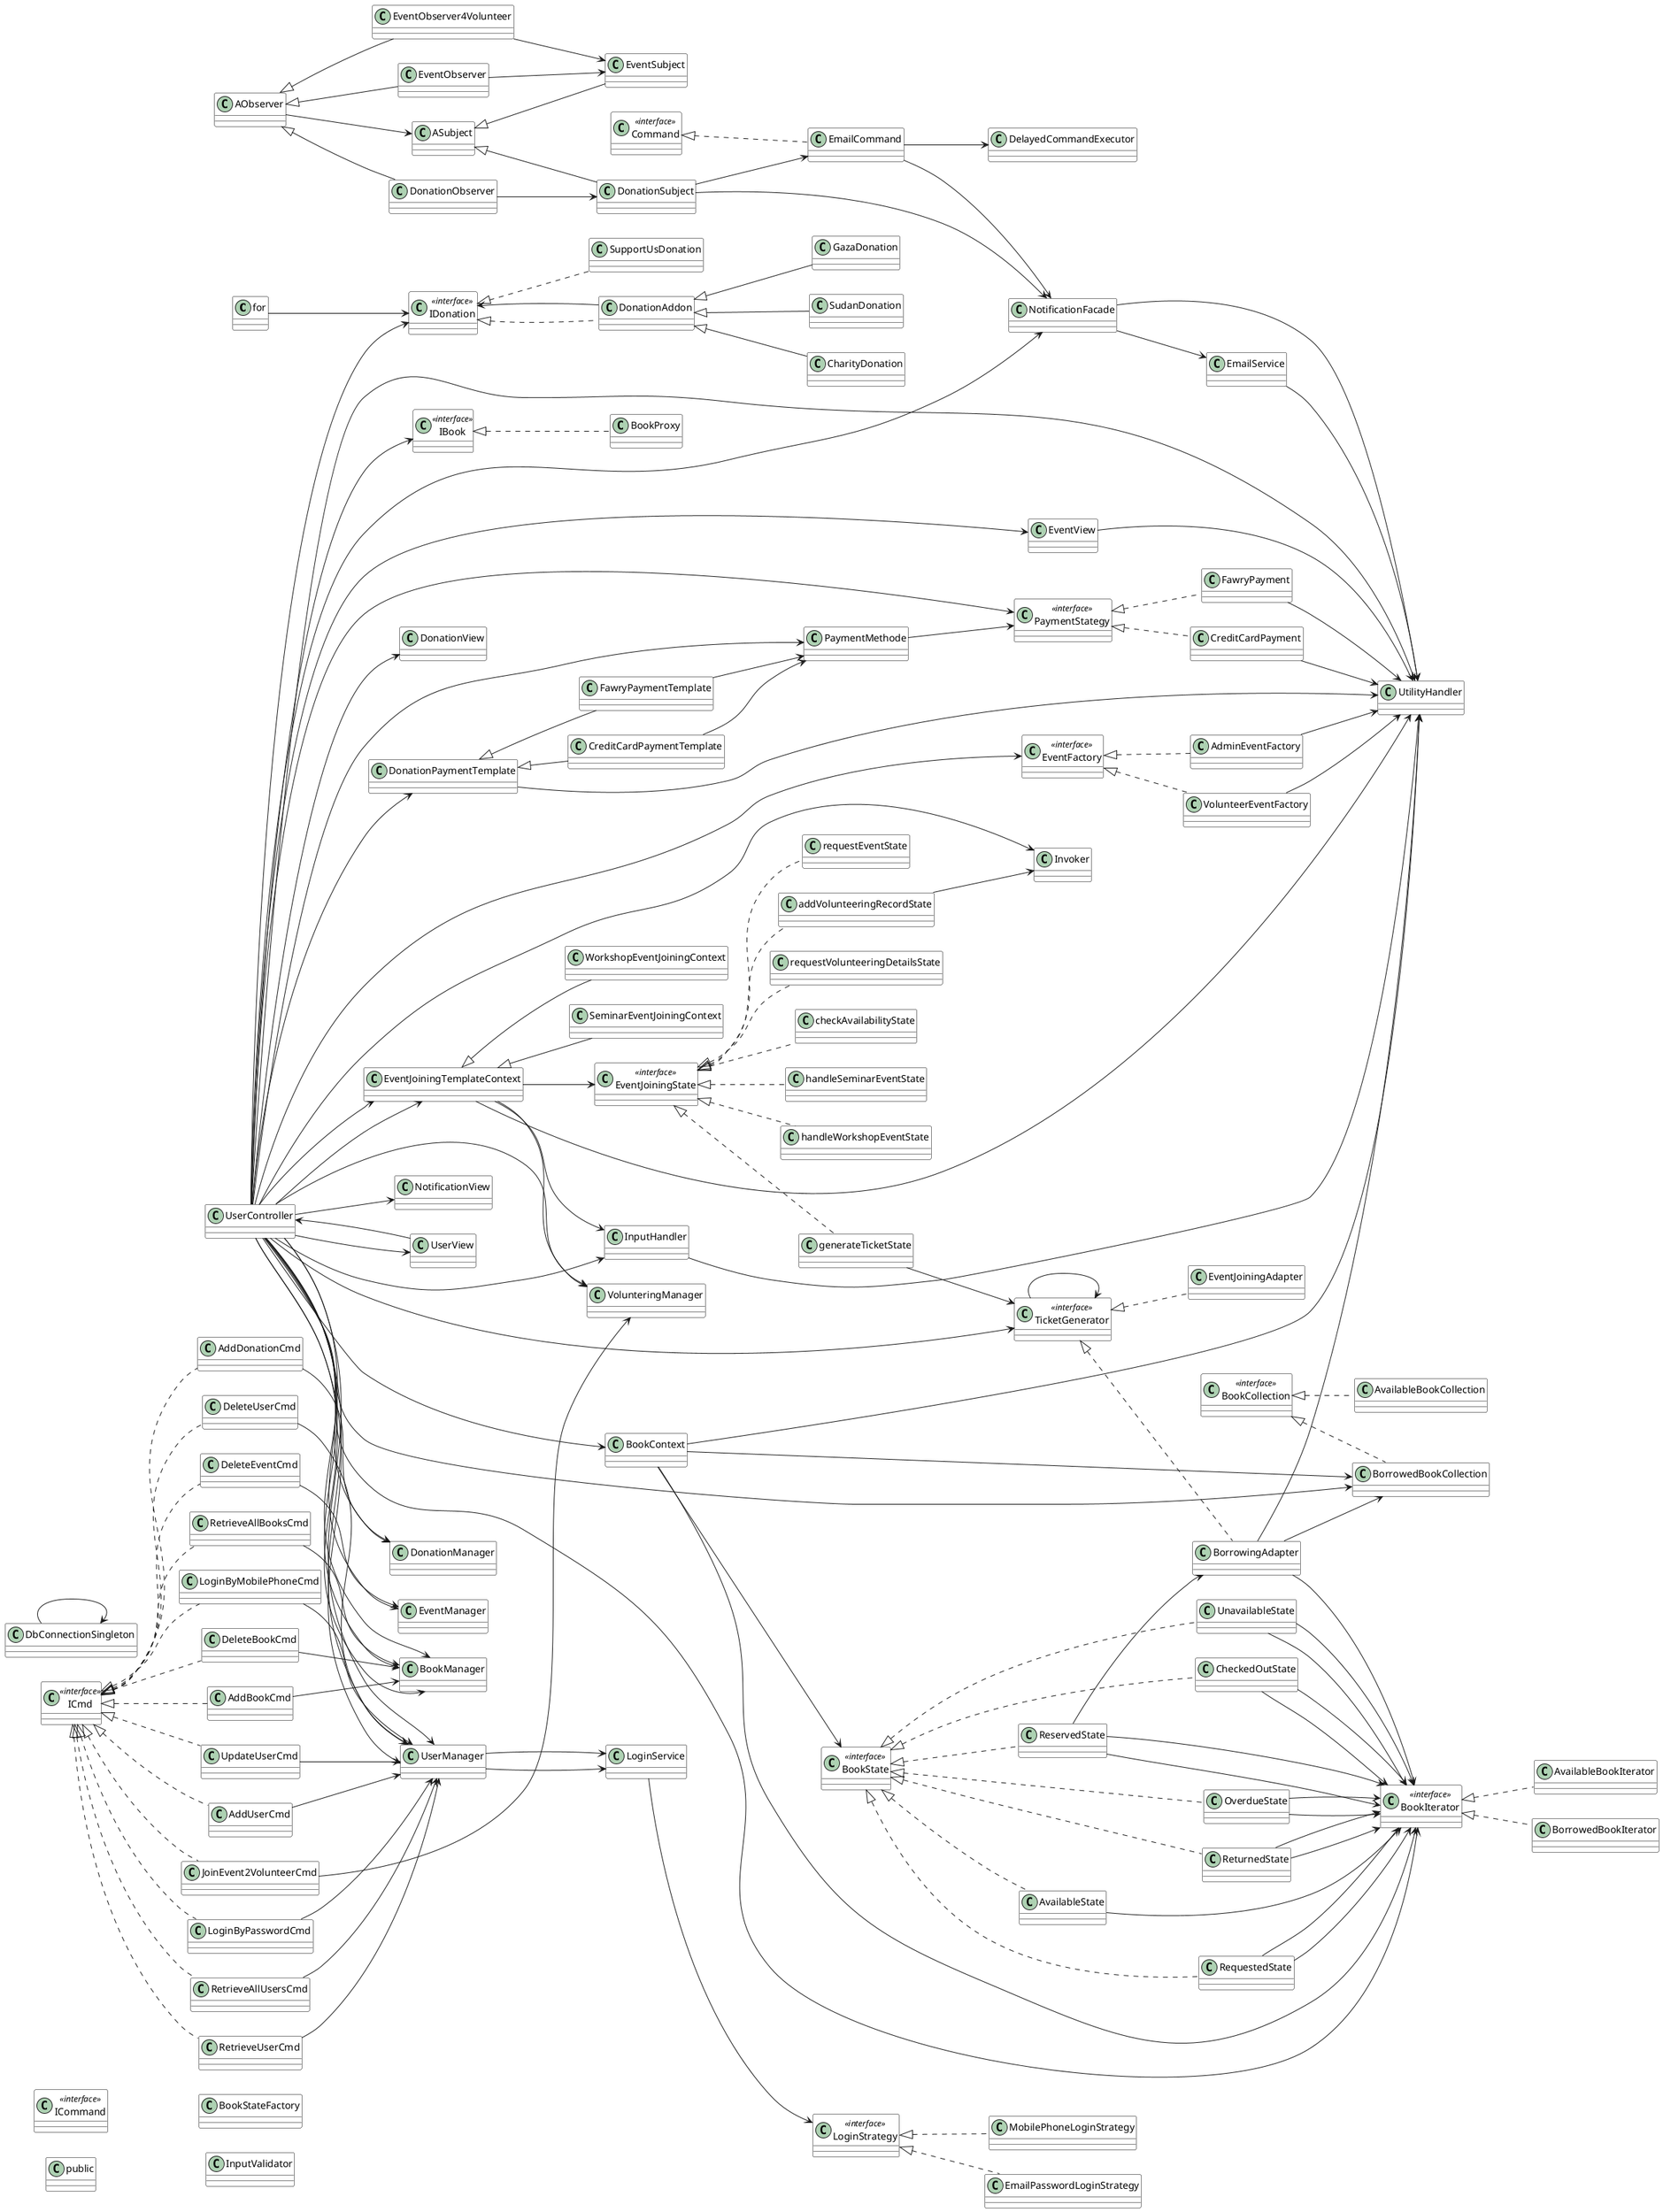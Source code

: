 @startuml
skinparam classAttributeIconSize 0
skinparam classBorderColor Black
skinparam classBackgroundColor White
skinparam shadowing false
left to right direction
class for  {}
class UserController  {}
class BorrowingAdapter  {}
class EventJoiningAdapter  {}
class TicketGenerator <<interface>> {}
class ICmd <<interface>> {}
class ICommand <<interface>> {}
class Invoker  {}
class AddBookCmd  {}
class AddDonationCmd  {}
class AddUserCmd  {}
class DeleteBookCmd  {}
class DeleteEventCmd  {}
class DeleteUserCmd  {}
class JoinEvent2VolunteerCmd  {}
class LoginByMobilePhoneCmd  {}
class LoginByPasswordCmd  {}
class RetrieveAllBooksCmd  {}
class RetrieveAllUsersCmd  {}
class RetrieveUserCmd  {}
class UpdateUserCmd  {}
class BookManager  {}
class DonationManager  {}
class EventManager  {}
class UserManager  {}
class VolunteringManager  {}
class CharityDonation  {}
class DonationAddon  {}
class GazaDonation  {}
class IDonation <<interface>> {}
class SudanDonation  {}
class SupportUsDonation  {}
class Command <<interface>> {}
class DelayedCommandExecutor  {}
class EmailCommand  {}
class EmailService  {}
class NotificationFacade  {}
class AdminEventFactory  {}
class EventFactory <<interface>> {}
class VolunteerEventFactory  {}
class AvailableBookCollection  {}
class AvailableBookIterator  {}
class BookCollection <<interface>> {}
class BookIterator <<interface>> {}
class BorrowedBookCollection  {}
class BorrowedBookIterator  {}
class EmailPasswordLoginStrategy  {}
class LoginService  {}
class LoginStrategy <<interface>> {}
class MobilePhoneLoginStrategy  {}
class AObserver  {}
class ASubject  {}
class DonationObserver  {}
class DonationSubject  {}
class EventObserver  {}
class EventObserver4Volunteer  {}
class EventSubject  {}
class CreditCardPayment  {}
class FawryPayment  {}
class PaymentMethode  {}
class PaymentStategy <<interface>> {}
class BookProxy  {}
class IBook <<interface>> {}
class public  {}
class DbConnectionSingleton  {}
class AvailableState  {}
class BookContext  {}
class BookState <<interface>> {}
class BookStateFactory  {}
class CheckedOutState  {}
class OverdueState  {}
class RequestedState  {}
class ReservedState  {}
class ReturnedState  {}
class UnavailableState  {}
class addVolunteeringRecordState  {}
class checkAvailabilityState  {}
class EventJoiningState <<interface>> {}
class EventJoiningTemplateContext  {}
class generateTicketState  {}
class handleSeminarEventState  {}
class handleWorkshopEventState  {}
class requestEventState  {}
class requestVolunteeringDetailsState  {}
class SeminarEventJoiningContext  {}
class WorkshopEventJoiningContext  {}
class CreditCardPaymentTemplate  {}
class DonationPaymentTemplate  {}
class FawryPaymentTemplate  {}
class InputValidator  {}
class DonationView  {}
class EventView  {}
class InputHandler  {}
class NotificationView  {}
class UserView  {}
class UtilityHandler  {}
TicketGenerator <|.. BorrowingAdapter
TicketGenerator <|.. EventJoiningAdapter
ICmd <|.. AddBookCmd
ICmd <|.. AddDonationCmd
ICmd <|.. AddUserCmd
ICmd <|.. DeleteBookCmd
ICmd <|.. DeleteEventCmd
ICmd <|.. DeleteUserCmd
ICmd <|.. JoinEvent2VolunteerCmd
ICmd <|.. LoginByMobilePhoneCmd
ICmd <|.. LoginByPasswordCmd
ICmd <|.. RetrieveAllBooksCmd
ICmd <|.. RetrieveAllUsersCmd
ICmd <|.. RetrieveUserCmd
ICmd <|.. UpdateUserCmd
DonationAddon <|-- CharityDonation
IDonation <|.. DonationAddon
DonationAddon <|-- GazaDonation
DonationAddon <|-- SudanDonation
IDonation <|.. SupportUsDonation
Command <|.. EmailCommand
EventFactory <|.. AdminEventFactory
EventFactory <|.. VolunteerEventFactory
BookCollection <|.. AvailableBookCollection
BookIterator <|.. AvailableBookIterator
BookCollection <|.. BorrowedBookCollection
BookIterator <|.. BorrowedBookIterator
LoginStrategy <|.. EmailPasswordLoginStrategy
LoginStrategy <|.. MobilePhoneLoginStrategy
AObserver <|-- DonationObserver
ASubject <|-- DonationSubject
AObserver <|-- EventObserver
AObserver <|-- EventObserver4Volunteer
ASubject <|-- EventSubject
PaymentStategy <|.. CreditCardPayment
PaymentStategy <|.. FawryPayment
IBook <|.. BookProxy
BookState <|.. AvailableState
BookState <|.. CheckedOutState
BookState <|.. OverdueState
BookState <|.. RequestedState
BookState <|.. ReservedState
BookState <|.. ReturnedState
BookState <|.. UnavailableState
EventJoiningState <|.. addVolunteeringRecordState
EventJoiningState <|.. checkAvailabilityState
EventJoiningState <|.. generateTicketState
EventJoiningState <|.. handleSeminarEventState
EventJoiningState <|.. handleWorkshopEventState
EventJoiningState <|.. requestEventState
EventJoiningState <|.. requestVolunteeringDetailsState
EventJoiningTemplateContext <|-- SeminarEventJoiningContext
EventJoiningTemplateContext <|-- WorkshopEventJoiningContext
DonationPaymentTemplate <|-- CreditCardPaymentTemplate
DonationPaymentTemplate <|-- FawryPaymentTemplate
for --> IDonation
UserController --> UserView
UserController --> UtilityHandler
UserController --> InputHandler
UserController --> NotificationView
UserController --> EventView
UserController --> DonationView
UserController --> Invoker
UserController --> UserManager
UserController --> IDonation
UserController --> DonationManager
UserController --> DonationPaymentTemplate
UserController --> NotificationFacade
UserController --> PaymentStategy
UserController --> PaymentMethode
UserController --> EventFactory
UserController --> EventManager
UserController --> VolunteringManager
UserController --> TicketGenerator
UserController --> EventJoiningTemplateContext
UserController --> EventJoiningTemplateContext
UserController --> BookManager
UserController --> BookManager
UserController --> BookManager
UserController --> BookIterator
UserController --> IBook
UserController --> BorrowedBookCollection
UserController --> BookContext
UserController --> UserManager
UserController --> UserManager
BorrowingAdapter --> BorrowedBookCollection
BorrowingAdapter --> UtilityHandler
BorrowingAdapter --> BookIterator
TicketGenerator --> TicketGenerator
AddBookCmd --> BookManager
AddDonationCmd --> DonationManager
AddUserCmd --> UserManager
DeleteBookCmd --> BookManager
DeleteEventCmd --> EventManager
DeleteUserCmd --> UserManager
JoinEvent2VolunteerCmd --> VolunteringManager
LoginByMobilePhoneCmd --> UserManager
LoginByPasswordCmd --> UserManager
RetrieveAllBooksCmd --> BookManager
RetrieveAllUsersCmd --> UserManager
RetrieveUserCmd --> UserManager
UpdateUserCmd --> UserManager
UserManager --> LoginService
UserManager --> LoginService
DonationAddon --> IDonation
EmailCommand --> NotificationFacade
EmailCommand --> DelayedCommandExecutor
EmailService --> UtilityHandler
NotificationFacade --> EmailService
NotificationFacade --> UtilityHandler
AdminEventFactory --> UtilityHandler
VolunteerEventFactory --> UtilityHandler
LoginService --> LoginStrategy
AObserver --> ASubject
DonationObserver --> DonationSubject
DonationSubject --> NotificationFacade
DonationSubject --> EmailCommand
EventObserver --> EventSubject
EventObserver4Volunteer --> EventSubject
CreditCardPayment --> UtilityHandler
FawryPayment --> UtilityHandler
PaymentMethode --> PaymentStategy
DbConnectionSingleton --> DbConnectionSingleton
AvailableState --> BookIterator
BookContext --> BookState
BookContext --> BorrowedBookCollection
BookContext --> UtilityHandler
BookContext --> BookIterator
CheckedOutState --> BookIterator
CheckedOutState --> BookIterator
OverdueState --> BookIterator
OverdueState --> BookIterator
RequestedState --> BookIterator
RequestedState --> BookIterator
ReservedState --> BookIterator
ReservedState --> BorrowingAdapter
ReservedState --> BookIterator
ReturnedState --> BookIterator
ReturnedState --> BookIterator
UnavailableState --> BookIterator
UnavailableState --> BookIterator
addVolunteeringRecordState --> Invoker
EventJoiningTemplateContext --> UtilityHandler
EventJoiningTemplateContext --> InputHandler
EventJoiningTemplateContext --> VolunteringManager
EventJoiningTemplateContext --> EventJoiningState
generateTicketState --> TicketGenerator
CreditCardPaymentTemplate --> PaymentMethode
DonationPaymentTemplate --> UtilityHandler
FawryPaymentTemplate --> PaymentMethode
EventView --> UtilityHandler
InputHandler --> UtilityHandler
UserView --> UserController
@enduml
